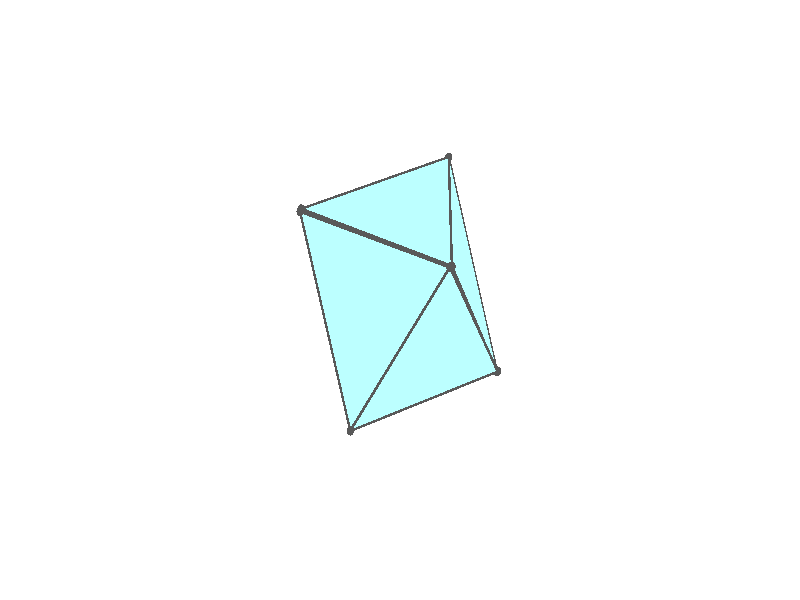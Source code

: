 #version 3.7;
global_settings{assumed_gamma 1.0}
camera{perspective location <18.750000000000000000000000, 10.825317547305481014063844, 12.499999999999996447286321> right <0.133333333333333331482962, -0.230940107675850353485814, -0.000000000000000000000000> up <-0.064951905283832905846353, -0.037499999999999998612221, 0.129903810567665811692706> direction <0.750000000000000111022302, 0.433012701892219298294151, 0.499999999999999944488849> sky <-0.433012701892219298294151, -0.249999999999999944488849, 0.866025403784438707610605> look_at <18.000000000000000000000000, 10.392304845413262270881205, 11.999999999999996447286321>}
light_source{<18.750000000000000000000000, 10.825317547305481014063844, 12.499999999999996447286321> rgb<1.0,1.0,1.0>}
background{rgb<1,1,1>}
union{union{object{union{sphere{<-0.408248290463862795185435, 0.707106781186547461715008, -0.521503908539604155158997>,0.029999999999999998889777}sphere{<-0.408248290463863350296947, -0.707106781186547350692706, -0.521503908539604155158997>,0.029999999999999998889777}sphere{<0.816496580927725923437777, -0.000000000000000199983985, -0.521503908539604155158997>,0.029999999999999998889777}} pigment{rgb<0.1,0.1,0.1>}}object{union{cylinder{<-0.408248290463862795185435, 0.707106781186547461715008, -0.521503908539604155158997>,<-0.408248290463863350296947, -0.707106781186547350692706, -0.521503908539604155158997>,0.010000000000000000208167}cylinder{<-0.408248290463863350296947, -0.707106781186547350692706, -0.521503908539604155158997>,<0.816496580927725923437777, -0.000000000000000199983985, -0.521503908539604155158997>,0.010000000000000000208167}cylinder{<0.816496580927725923437777, -0.000000000000000199983985, -0.521503908539604155158997>,<-0.408248290463862795185435, 0.707106781186547461715008, -0.521503908539604155158997>,0.010000000000000000208167}} pigment{rgb<0.1,0.1,0.1>}}object{polygon{3.000000000000000000000000,<-0.408248290463862795185435, 0.707106781186547461715008, -0.521503908539604155158997>,<-0.408248290463863350296947, -0.707106781186547350692706, -0.521503908539604155158997>,<0.816496580927725923437777, -0.000000000000000199983985, -0.521503908539604155158997>} pigment{rgbft<0.5,1.0,1.0,0.1,0.1>}}}union{object{union{sphere{<-0.408248290463862739674283, 0.707106781186547461715008, -0.521503908539604266181300>,0.029999999999999998889777}sphere{<-0.408248290463863294785796, -0.707106781186547350692706, -0.521503908539604155158997>,0.029999999999999998889777}sphere{<-0.822110713317857344506479, 0.000000000000000478849641, 0.631196353865771331292933>,0.029999999999999998889777}} pigment{rgb<0.1,0.1,0.1>}}object{union{cylinder{<-0.408248290463862739674283, 0.707106781186547461715008, -0.521503908539604266181300>,<-0.408248290463863294785796, -0.707106781186547350692706, -0.521503908539604155158997>,0.010000000000000000208167}cylinder{<-0.408248290463863294785796, -0.707106781186547350692706, -0.521503908539604155158997>,<-0.822110713317857344506479, 0.000000000000000478849641, 0.631196353865771331292933>,0.010000000000000000208167}cylinder{<-0.822110713317857344506479, 0.000000000000000478849641, 0.631196353865771331292933>,<-0.408248290463862739674283, 0.707106781186547461715008, -0.521503908539604266181300>,0.010000000000000000208167}} pigment{rgb<0.1,0.1,0.1>}}object{polygon{3.000000000000000000000000,<-0.408248290463862739674283, 0.707106781186547461715008, -0.521503908539604266181300>,<-0.408248290463863294785796, -0.707106781186547350692706, -0.521503908539604155158997>,<-0.822110713317857344506479, 0.000000000000000478849641, 0.631196353865771331292933>} pigment{rgbft<0.5,1.0,1.0,0.1,0.1>}}}union{object{union{sphere{<-0.408248290463862739674283, 0.707106781186547461715008, -0.521503908539604488225905>,0.029999999999999998889777}sphere{<0.399788489778878097791193, 0.711968762456610448907668, 0.639122182375585268232498>,0.029999999999999998889777}sphere{<-0.822110713317857344506479, 0.000000000000000499600361, 0.631196353865771553337538>,0.029999999999999998889777}} pigment{rgb<0.1,0.1,0.1>}}object{union{cylinder{<-0.408248290463862739674283, 0.707106781186547461715008, -0.521503908539604488225905>,<0.399788489778878097791193, 0.711968762456610448907668, 0.639122182375585268232498>,0.010000000000000000208167}cylinder{<0.399788489778878097791193, 0.711968762456610448907668, 0.639122182375585268232498>,<-0.822110713317857344506479, 0.000000000000000499600361, 0.631196353865771553337538>,0.010000000000000000208167}cylinder{<-0.822110713317857344506479, 0.000000000000000499600361, 0.631196353865771553337538>,<-0.408248290463862739674283, 0.707106781186547461715008, -0.521503908539604488225905>,0.010000000000000000208167}} pigment{rgb<0.1,0.1,0.1>}}object{polygon{3.000000000000000000000000,<-0.408248290463862739674283, 0.707106781186547461715008, -0.521503908539604488225905>,<0.399788489778878097791193, 0.711968762456610448907668, 0.639122182375585268232498>,<-0.822110713317857344506479, 0.000000000000000499600361, 0.631196353865771553337538>} pigment{rgbft<0.5,1.0,1.0,0.1,0.1>}}}union{object{union{sphere{<0.405344453595926079714218, -0.702211369517428352082788, 0.647102507929961934252105>,0.029999999999999998889777}sphere{<0.399788489778878153302344, 0.711968762456610559929970, 0.639122182375585268232498>,0.029999999999999998889777}sphere{<-0.822110713317857344506479, 0.000000000000000499600361, 0.631196353865771664359841>,0.029999999999999998889777}} pigment{rgb<0.1,0.1,0.1>}}object{union{cylinder{<0.405344453595926079714218, -0.702211369517428352082788, 0.647102507929961934252105>,<0.399788489778878153302344, 0.711968762456610559929970, 0.639122182375585268232498>,0.010000000000000000208167}cylinder{<0.399788489778878153302344, 0.711968762456610559929970, 0.639122182375585268232498>,<-0.822110713317857344506479, 0.000000000000000499600361, 0.631196353865771664359841>,0.010000000000000000208167}cylinder{<-0.822110713317857344506479, 0.000000000000000499600361, 0.631196353865771664359841>,<0.405344453595926079714218, -0.702211369517428352082788, 0.647102507929961934252105>,0.010000000000000000208167}} pigment{rgb<0.1,0.1,0.1>}}object{polygon{3.000000000000000000000000,<0.405344453595926079714218, -0.702211369517428352082788, 0.647102507929961934252105>,<0.399788489778878153302344, 0.711968762456610559929970, 0.639122182375585268232498>,<-0.822110713317857344506479, 0.000000000000000499600361, 0.631196353865771664359841>} pigment{rgbft<0.5,1.0,1.0,0.1,0.1>}}}union{object{union{sphere{<0.405344453595926135225369, -0.702211369517428574127393, 0.647102507929961934252105>,0.029999999999999998889777}sphere{<-0.402654124507146549127867, -0.716797083464209783265630, -0.513468711225535168196643>,0.029999999999999998889777}sphere{<-0.822110713317857566551083, 0.000000000000000693889390, 0.631196353865771664359841>,0.029999999999999998889777}} pigment{rgb<0.1,0.1,0.1>}}object{union{cylinder{<0.405344453595926135225369, -0.702211369517428574127393, 0.647102507929961934252105>,<-0.402654124507146549127867, -0.716797083464209783265630, -0.513468711225535168196643>,0.010000000000000000208167}cylinder{<-0.402654124507146549127867, -0.716797083464209783265630, -0.513468711225535168196643>,<-0.822110713317857566551083, 0.000000000000000693889390, 0.631196353865771664359841>,0.010000000000000000208167}cylinder{<-0.822110713317857566551083, 0.000000000000000693889390, 0.631196353865771664359841>,<0.405344453595926135225369, -0.702211369517428574127393, 0.647102507929961934252105>,0.010000000000000000208167}} pigment{rgb<0.1,0.1,0.1>}}object{polygon{3.000000000000000000000000,<0.405344453595926135225369, -0.702211369517428574127393, 0.647102507929961934252105>,<-0.402654124507146549127867, -0.716797083464209783265630, -0.513468711225535168196643>,<-0.822110713317857566551083, 0.000000000000000693889390, 0.631196353865771664359841>} pigment{rgbft<0.5,1.0,1.0,0.1,0.1>}}}union{object{union{sphere{<0.411055356658928339186332, -0.711968762456610559929970, 0.631196353865770998226026>,0.029999999999999998889777}sphere{<-0.408248290463863461319249, -0.707106781186547350692706, -0.521503908539604266181300>,0.029999999999999998889777}sphere{<0.816496580927725923437777, -0.000000000000000166533454, -0.521503908539604266181300>,0.029999999999999998889777}} pigment{rgb<0.1,0.1,0.1>}}object{union{cylinder{<0.411055356658928339186332, -0.711968762456610559929970, 0.631196353865770998226026>,<-0.408248290463863461319249, -0.707106781186547350692706, -0.521503908539604266181300>,0.010000000000000000208167}cylinder{<-0.408248290463863461319249, -0.707106781186547350692706, -0.521503908539604266181300>,<0.816496580927725923437777, -0.000000000000000166533454, -0.521503908539604266181300>,0.010000000000000000208167}cylinder{<0.816496580927725923437777, -0.000000000000000166533454, -0.521503908539604266181300>,<0.411055356658928339186332, -0.711968762456610559929970, 0.631196353865770998226026>,0.010000000000000000208167}} pigment{rgb<0.1,0.1,0.1>}}object{polygon{3.000000000000000000000000,<0.411055356658928339186332, -0.711968762456610559929970, 0.631196353865770998226026>,<-0.408248290463863461319249, -0.707106781186547350692706, -0.521503908539604266181300>,<0.816496580927725923437777, -0.000000000000000166533454, -0.521503908539604266181300>} pigment{rgbft<0.5,1.0,1.0,0.1,0.1>}}}union{object{union{sphere{<0.411055356658928339186332, -0.711968762456610559929970, 0.631196353865770887203723>,0.029999999999999998889777}sphere{<0.416688790098954819907107, 0.702211369517428019015881, 0.639122182375586156410918>,0.029999999999999998889777}sphere{<0.816496580927725812415474, -0.000000000000000138777878, -0.521503908539604266181300>,0.029999999999999998889777}} pigment{rgb<0.1,0.1,0.1>}}object{union{cylinder{<0.411055356658928339186332, -0.711968762456610559929970, 0.631196353865770887203723>,<0.416688790098954819907107, 0.702211369517428019015881, 0.639122182375586156410918>,0.010000000000000000208167}cylinder{<0.416688790098954819907107, 0.702211369517428019015881, 0.639122182375586156410918>,<0.816496580927725812415474, -0.000000000000000138777878, -0.521503908539604266181300>,0.010000000000000000208167}cylinder{<0.816496580927725812415474, -0.000000000000000138777878, -0.521503908539604266181300>,<0.411055356658928339186332, -0.711968762456610559929970, 0.631196353865770887203723>,0.010000000000000000208167}} pigment{rgb<0.1,0.1,0.1>}}object{polygon{3.000000000000000000000000,<0.411055356658928339186332, -0.711968762456610559929970, 0.631196353865770887203723>,<0.416688790098954819907107, 0.702211369517428019015881, 0.639122182375586156410918>,<0.816496580927725812415474, -0.000000000000000138777878, -0.521503908539604266181300>} pigment{rgbft<0.5,1.0,1.0,0.1,0.1>}}}union{object{union{sphere{<-0.402576122212348341822263, 0.716797083464210338377143, -0.513523582985227045050181>,0.029999999999999998889777}sphere{<0.416688790098954764395955, 0.702211369517428019015881, 0.639122182375586156410918>,0.029999999999999998889777}sphere{<0.816496580927725812415474, -0.000000000000000194289029, -0.521503908539604266181300>,0.029999999999999998889777}} pigment{rgb<0.1,0.1,0.1>}}object{union{cylinder{<-0.402576122212348341822263, 0.716797083464210338377143, -0.513523582985227045050181>,<0.416688790098954764395955, 0.702211369517428019015881, 0.639122182375586156410918>,0.010000000000000000208167}cylinder{<0.416688790098954764395955, 0.702211369517428019015881, 0.639122182375586156410918>,<0.816496580927725812415474, -0.000000000000000194289029, -0.521503908539604266181300>,0.010000000000000000208167}cylinder{<0.816496580927725812415474, -0.000000000000000194289029, -0.521503908539604266181300>,<-0.402576122212348341822263, 0.716797083464210338377143, -0.513523582985227045050181>,0.010000000000000000208167}} pigment{rgb<0.1,0.1,0.1>}}object{polygon{3.000000000000000000000000,<-0.402576122212348341822263, 0.716797083464210338377143, -0.513523582985227045050181>,<0.416688790098954764395955, 0.702211369517428019015881, 0.639122182375586156410918>,<0.816496580927725812415474, -0.000000000000000194289029, -0.521503908539604266181300>} pigment{rgbft<0.5,1.0,1.0,0.1,0.1>}}}}
